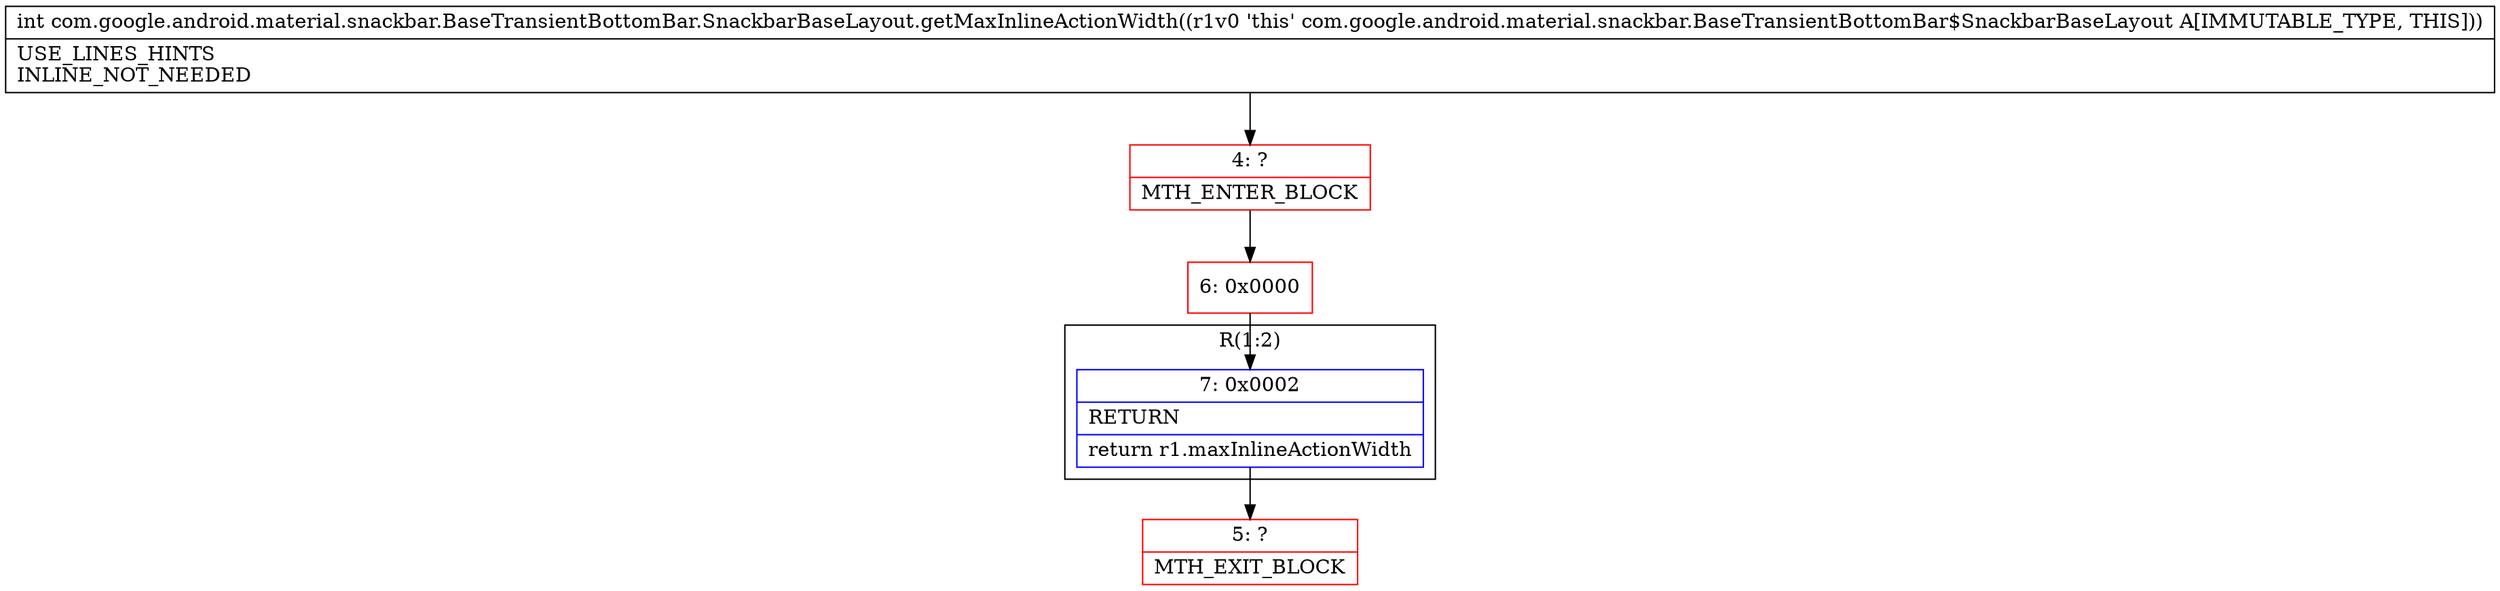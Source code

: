 digraph "CFG forcom.google.android.material.snackbar.BaseTransientBottomBar.SnackbarBaseLayout.getMaxInlineActionWidth()I" {
subgraph cluster_Region_985712930 {
label = "R(1:2)";
node [shape=record,color=blue];
Node_7 [shape=record,label="{7\:\ 0x0002|RETURN\l|return r1.maxInlineActionWidth\l}"];
}
Node_4 [shape=record,color=red,label="{4\:\ ?|MTH_ENTER_BLOCK\l}"];
Node_6 [shape=record,color=red,label="{6\:\ 0x0000}"];
Node_5 [shape=record,color=red,label="{5\:\ ?|MTH_EXIT_BLOCK\l}"];
MethodNode[shape=record,label="{int com.google.android.material.snackbar.BaseTransientBottomBar.SnackbarBaseLayout.getMaxInlineActionWidth((r1v0 'this' com.google.android.material.snackbar.BaseTransientBottomBar$SnackbarBaseLayout A[IMMUTABLE_TYPE, THIS]))  | USE_LINES_HINTS\lINLINE_NOT_NEEDED\l}"];
MethodNode -> Node_4;Node_7 -> Node_5;
Node_4 -> Node_6;
Node_6 -> Node_7;
}

